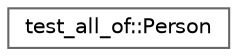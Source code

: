 digraph "类继承关系图"
{
 // LATEX_PDF_SIZE
  bgcolor="transparent";
  edge [fontname=Helvetica,fontsize=10,labelfontname=Helvetica,labelfontsize=10];
  node [fontname=Helvetica,fontsize=10,shape=box,height=0.2,width=0.4];
  rankdir="LR";
  Node0 [id="Node000000",label="test_all_of::Person",height=0.2,width=0.4,color="grey40", fillcolor="white", style="filled",URL="$structtest__all__of_1_1_person.html",tooltip=" "];
}
